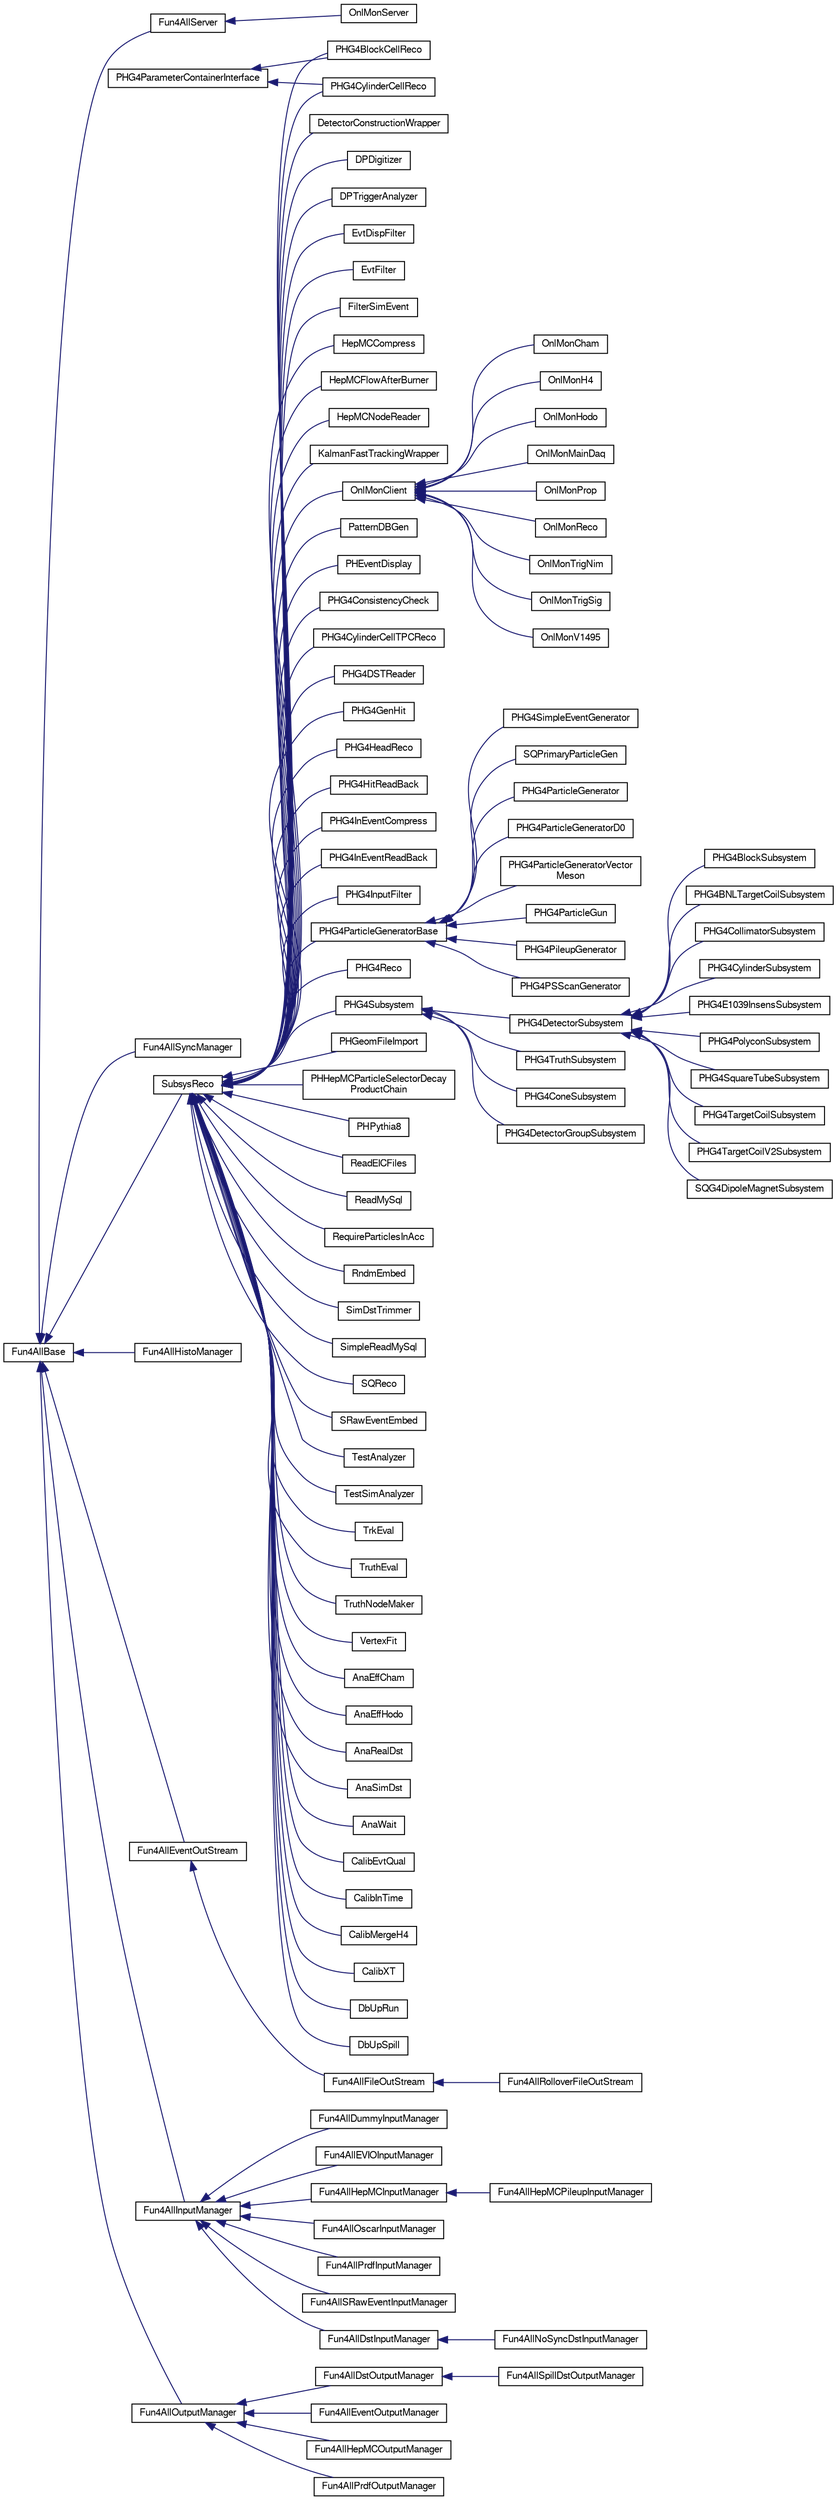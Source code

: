 digraph "Graphical Class Hierarchy"
{
  bgcolor="transparent";
  edge [fontname="FreeSans",fontsize="10",labelfontname="FreeSans",labelfontsize="10"];
  node [fontname="FreeSans",fontsize="10",shape=record];
  rankdir="LR";
  Node1 [label="Fun4AllBase",height=0.2,width=0.4,color="black",URL="$d5/dec/classFun4AllBase.html"];
  Node1 -> Node2 [dir="back",color="midnightblue",fontsize="10",style="solid",fontname="FreeSans"];
  Node2 [label="Fun4AllEventOutStream",height=0.2,width=0.4,color="black",URL="$dc/dab/classFun4AllEventOutStream.html"];
  Node2 -> Node3 [dir="back",color="midnightblue",fontsize="10",style="solid",fontname="FreeSans"];
  Node3 [label="Fun4AllFileOutStream",height=0.2,width=0.4,color="black",URL="$de/d50/classFun4AllFileOutStream.html"];
  Node3 -> Node4 [dir="back",color="midnightblue",fontsize="10",style="solid",fontname="FreeSans"];
  Node4 [label="Fun4AllRolloverFileOutStream",height=0.2,width=0.4,color="black",URL="$d0/dbe/classFun4AllRolloverFileOutStream.html"];
  Node1 -> Node5 [dir="back",color="midnightblue",fontsize="10",style="solid",fontname="FreeSans"];
  Node5 [label="Fun4AllHistoManager",height=0.2,width=0.4,color="black",URL="$d3/d96/classFun4AllHistoManager.html"];
  Node1 -> Node6 [dir="back",color="midnightblue",fontsize="10",style="solid",fontname="FreeSans"];
  Node6 [label="Fun4AllInputManager",height=0.2,width=0.4,color="black",URL="$d4/da9/classFun4AllInputManager.html"];
  Node6 -> Node7 [dir="back",color="midnightblue",fontsize="10",style="solid",fontname="FreeSans"];
  Node7 [label="Fun4AllDstInputManager",height=0.2,width=0.4,color="black",URL="$d7/d0b/classFun4AllDstInputManager.html"];
  Node7 -> Node8 [dir="back",color="midnightblue",fontsize="10",style="solid",fontname="FreeSans"];
  Node8 [label="Fun4AllNoSyncDstInputManager",height=0.2,width=0.4,color="black",URL="$dd/df1/classFun4AllNoSyncDstInputManager.html"];
  Node6 -> Node9 [dir="back",color="midnightblue",fontsize="10",style="solid",fontname="FreeSans"];
  Node9 [label="Fun4AllDummyInputManager",height=0.2,width=0.4,color="black",URL="$df/d43/classFun4AllDummyInputManager.html"];
  Node6 -> Node10 [dir="back",color="midnightblue",fontsize="10",style="solid",fontname="FreeSans"];
  Node10 [label="Fun4AllEVIOInputManager",height=0.2,width=0.4,color="black",URL="$d3/d97/classFun4AllEVIOInputManager.html"];
  Node6 -> Node11 [dir="back",color="midnightblue",fontsize="10",style="solid",fontname="FreeSans"];
  Node11 [label="Fun4AllHepMCInputManager",height=0.2,width=0.4,color="black",URL="$d6/d6f/classFun4AllHepMCInputManager.html"];
  Node11 -> Node12 [dir="back",color="midnightblue",fontsize="10",style="solid",fontname="FreeSans"];
  Node12 [label="Fun4AllHepMCPileupInputManager",height=0.2,width=0.4,color="black",URL="$de/d99/classFun4AllHepMCPileupInputManager.html"];
  Node6 -> Node13 [dir="back",color="midnightblue",fontsize="10",style="solid",fontname="FreeSans"];
  Node13 [label="Fun4AllOscarInputManager",height=0.2,width=0.4,color="black",URL="$db/d1f/classFun4AllOscarInputManager.html"];
  Node6 -> Node14 [dir="back",color="midnightblue",fontsize="10",style="solid",fontname="FreeSans"];
  Node14 [label="Fun4AllPrdfInputManager",height=0.2,width=0.4,color="black",URL="$da/dd8/classFun4AllPrdfInputManager.html"];
  Node6 -> Node15 [dir="back",color="midnightblue",fontsize="10",style="solid",fontname="FreeSans"];
  Node15 [label="Fun4AllSRawEventInputManager",height=0.2,width=0.4,color="black",URL="$d5/dd4/classFun4AllSRawEventInputManager.html"];
  Node1 -> Node16 [dir="back",color="midnightblue",fontsize="10",style="solid",fontname="FreeSans"];
  Node16 [label="Fun4AllOutputManager",height=0.2,width=0.4,color="black",URL="$d8/d77/classFun4AllOutputManager.html"];
  Node16 -> Node17 [dir="back",color="midnightblue",fontsize="10",style="solid",fontname="FreeSans"];
  Node17 [label="Fun4AllDstOutputManager",height=0.2,width=0.4,color="black",URL="$da/daa/classFun4AllDstOutputManager.html"];
  Node17 -> Node18 [dir="back",color="midnightblue",fontsize="10",style="solid",fontname="FreeSans"];
  Node18 [label="Fun4AllSpillDstOutputManager",height=0.2,width=0.4,color="black",URL="$df/d00/classFun4AllSpillDstOutputManager.html",tooltip="A Fun4All output manger that creates one DST file per spill group. "];
  Node16 -> Node19 [dir="back",color="midnightblue",fontsize="10",style="solid",fontname="FreeSans"];
  Node19 [label="Fun4AllEventOutputManager",height=0.2,width=0.4,color="black",URL="$d2/d4a/classFun4AllEventOutputManager.html"];
  Node16 -> Node20 [dir="back",color="midnightblue",fontsize="10",style="solid",fontname="FreeSans"];
  Node20 [label="Fun4AllHepMCOutputManager",height=0.2,width=0.4,color="black",URL="$d0/dec/classFun4AllHepMCOutputManager.html"];
  Node16 -> Node21 [dir="back",color="midnightblue",fontsize="10",style="solid",fontname="FreeSans"];
  Node21 [label="Fun4AllPrdfOutputManager",height=0.2,width=0.4,color="black",URL="$d6/dc8/classFun4AllPrdfOutputManager.html"];
  Node1 -> Node22 [dir="back",color="midnightblue",fontsize="10",style="solid",fontname="FreeSans"];
  Node22 [label="Fun4AllServer",height=0.2,width=0.4,color="black",URL="$da/d29/classFun4AllServer.html"];
  Node22 -> Node23 [dir="back",color="midnightblue",fontsize="10",style="solid",fontname="FreeSans"];
  Node23 [label="OnlMonServer",height=0.2,width=0.4,color="black",URL="$d8/d38/classOnlMonServer.html"];
  Node1 -> Node24 [dir="back",color="midnightblue",fontsize="10",style="solid",fontname="FreeSans"];
  Node24 [label="Fun4AllSyncManager",height=0.2,width=0.4,color="black",URL="$dd/ded/classFun4AllSyncManager.html"];
  Node1 -> Node25 [dir="back",color="midnightblue",fontsize="10",style="solid",fontname="FreeSans"];
  Node25 [label="SubsysReco",height=0.2,width=0.4,color="black",URL="$d0/d32/classSubsysReco.html"];
  Node25 -> Node26 [dir="back",color="midnightblue",fontsize="10",style="solid",fontname="FreeSans"];
  Node26 [label="AnaEffCham",height=0.2,width=0.4,color="black",URL="$db/d63/classAnaEffCham.html"];
  Node25 -> Node27 [dir="back",color="midnightblue",fontsize="10",style="solid",fontname="FreeSans"];
  Node27 [label="AnaEffHodo",height=0.2,width=0.4,color="black",URL="$db/d7d/classAnaEffHodo.html"];
  Node25 -> Node28 [dir="back",color="midnightblue",fontsize="10",style="solid",fontname="FreeSans"];
  Node28 [label="AnaRealDst",height=0.2,width=0.4,color="black",URL="$d0/d63/classAnaRealDst.html",tooltip="An example class to analyze the E1039 DST file. "];
  Node25 -> Node29 [dir="back",color="midnightblue",fontsize="10",style="solid",fontname="FreeSans"];
  Node29 [label="AnaSimDst",height=0.2,width=0.4,color="black",URL="$d1/d9e/classAnaSimDst.html",tooltip="An example class to analyze the simulated uDST file. "];
  Node25 -> Node30 [dir="back",color="midnightblue",fontsize="10",style="solid",fontname="FreeSans"];
  Node30 [label="AnaWait",height=0.2,width=0.4,color="black",URL="$d5/d60/classAnaWait.html"];
  Node25 -> Node31 [dir="back",color="midnightblue",fontsize="10",style="solid",fontname="FreeSans"];
  Node31 [label="CalibEvtQual",height=0.2,width=0.4,color="black",URL="$da/de3/classCalibEvtQual.html"];
  Node25 -> Node32 [dir="back",color="midnightblue",fontsize="10",style="solid",fontname="FreeSans"];
  Node32 [label="CalibInTime",height=0.2,width=0.4,color="black",URL="$d3/d98/classCalibInTime.html"];
  Node25 -> Node33 [dir="back",color="midnightblue",fontsize="10",style="solid",fontname="FreeSans"];
  Node33 [label="CalibMergeH4",height=0.2,width=0.4,color="black",URL="$df/d49/classCalibMergeH4.html"];
  Node25 -> Node34 [dir="back",color="midnightblue",fontsize="10",style="solid",fontname="FreeSans"];
  Node34 [label="CalibXT",height=0.2,width=0.4,color="black",URL="$da/dab/classCalibXT.html"];
  Node25 -> Node35 [dir="back",color="midnightblue",fontsize="10",style="solid",fontname="FreeSans"];
  Node35 [label="DbUpRun",height=0.2,width=0.4,color="black",URL="$d1/de7/classDbUpRun.html"];
  Node25 -> Node36 [dir="back",color="midnightblue",fontsize="10",style="solid",fontname="FreeSans"];
  Node36 [label="DbUpSpill",height=0.2,width=0.4,color="black",URL="$da/dbe/classDbUpSpill.html"];
  Node25 -> Node37 [dir="back",color="midnightblue",fontsize="10",style="solid",fontname="FreeSans"];
  Node37 [label="DetectorConstructionWrapper",height=0.2,width=0.4,color="black",URL="$d0/dbd/classDetectorConstructionWrapper.html"];
  Node25 -> Node38 [dir="back",color="midnightblue",fontsize="10",style="solid",fontname="FreeSans"];
  Node38 [label="DPDigitizer",height=0.2,width=0.4,color="black",URL="$d6/d98/classDPDigitizer.html"];
  Node25 -> Node39 [dir="back",color="midnightblue",fontsize="10",style="solid",fontname="FreeSans"];
  Node39 [label="DPTriggerAnalyzer",height=0.2,width=0.4,color="black",URL="$d8/dda/classDPTriggerAnalyzer.html"];
  Node25 -> Node40 [dir="back",color="midnightblue",fontsize="10",style="solid",fontname="FreeSans"];
  Node40 [label="EvtDispFilter",height=0.2,width=0.4,color="black",URL="$d2/df3/classEvtDispFilter.html"];
  Node25 -> Node41 [dir="back",color="midnightblue",fontsize="10",style="solid",fontname="FreeSans"];
  Node41 [label="EvtFilter",height=0.2,width=0.4,color="black",URL="$d1/dbd/classEvtFilter.html"];
  Node25 -> Node42 [dir="back",color="midnightblue",fontsize="10",style="solid",fontname="FreeSans"];
  Node42 [label="FilterSimEvent",height=0.2,width=0.4,color="black",URL="$d5/db4/classFilterSimEvent.html",tooltip="An example class to filter (simulated) events. "];
  Node25 -> Node43 [dir="back",color="midnightblue",fontsize="10",style="solid",fontname="FreeSans"];
  Node43 [label="HepMCCompress",height=0.2,width=0.4,color="black",URL="$d0/d7f/classHepMCCompress.html"];
  Node25 -> Node44 [dir="back",color="midnightblue",fontsize="10",style="solid",fontname="FreeSans"];
  Node44 [label="HepMCFlowAfterBurner",height=0.2,width=0.4,color="black",URL="$dd/d6c/classHepMCFlowAfterBurner.html",tooltip="this class does not seem to be used anymore. One need some work to revive it. "];
  Node25 -> Node45 [dir="back",color="midnightblue",fontsize="10",style="solid",fontname="FreeSans"];
  Node45 [label="HepMCNodeReader",height=0.2,width=0.4,color="black",URL="$db/d6c/classHepMCNodeReader.html"];
  Node25 -> Node46 [dir="back",color="midnightblue",fontsize="10",style="solid",fontname="FreeSans"];
  Node46 [label="KalmanFastTrackingWrapper",height=0.2,width=0.4,color="black",URL="$d4/dff/classKalmanFastTrackingWrapper.html"];
  Node25 -> Node47 [dir="back",color="midnightblue",fontsize="10",style="solid",fontname="FreeSans"];
  Node47 [label="OnlMonClient",height=0.2,width=0.4,color="black",URL="$d9/d62/classOnlMonClient.html",tooltip="Base class for the OnlMon subsystem module. "];
  Node47 -> Node48 [dir="back",color="midnightblue",fontsize="10",style="solid",fontname="FreeSans"];
  Node48 [label="OnlMonCham",height=0.2,width=0.4,color="black",URL="$db/d15/classOnlMonCham.html"];
  Node47 -> Node49 [dir="back",color="midnightblue",fontsize="10",style="solid",fontname="FreeSans"];
  Node49 [label="OnlMonH4",height=0.2,width=0.4,color="black",URL="$d2/d02/classOnlMonH4.html"];
  Node47 -> Node50 [dir="back",color="midnightblue",fontsize="10",style="solid",fontname="FreeSans"];
  Node50 [label="OnlMonHodo",height=0.2,width=0.4,color="black",URL="$d8/dc8/classOnlMonHodo.html"];
  Node47 -> Node51 [dir="back",color="midnightblue",fontsize="10",style="solid",fontname="FreeSans"];
  Node51 [label="OnlMonMainDaq",height=0.2,width=0.4,color="black",URL="$d8/d69/classOnlMonMainDaq.html",tooltip="OnlMonMainDaq. "];
  Node47 -> Node52 [dir="back",color="midnightblue",fontsize="10",style="solid",fontname="FreeSans"];
  Node52 [label="OnlMonProp",height=0.2,width=0.4,color="black",URL="$d7/dac/classOnlMonProp.html"];
  Node47 -> Node53 [dir="back",color="midnightblue",fontsize="10",style="solid",fontname="FreeSans"];
  Node53 [label="OnlMonReco",height=0.2,width=0.4,color="black",URL="$df/d73/classOnlMonReco.html"];
  Node47 -> Node54 [dir="back",color="midnightblue",fontsize="10",style="solid",fontname="FreeSans"];
  Node54 [label="OnlMonTrigNim",height=0.2,width=0.4,color="black",URL="$d2/d9d/classOnlMonTrigNim.html"];
  Node47 -> Node55 [dir="back",color="midnightblue",fontsize="10",style="solid",fontname="FreeSans"];
  Node55 [label="OnlMonTrigSig",height=0.2,width=0.4,color="black",URL="$dc/dae/classOnlMonTrigSig.html"];
  Node47 -> Node56 [dir="back",color="midnightblue",fontsize="10",style="solid",fontname="FreeSans"];
  Node56 [label="OnlMonV1495",height=0.2,width=0.4,color="black",URL="$d6/d41/classOnlMonV1495.html"];
  Node25 -> Node57 [dir="back",color="midnightblue",fontsize="10",style="solid",fontname="FreeSans"];
  Node57 [label="PatternDBGen",height=0.2,width=0.4,color="black",URL="$de/d1e/classPatternDBGen.html",tooltip="General purposed evaluation module. "];
  Node25 -> Node58 [dir="back",color="midnightblue",fontsize="10",style="solid",fontname="FreeSans"];
  Node58 [label="PHEventDisplay",height=0.2,width=0.4,color="black",URL="$d1/dce/classPHEventDisplay.html"];
  Node25 -> Node59 [dir="back",color="midnightblue",fontsize="10",style="solid",fontname="FreeSans"];
  Node59 [label="PHG4BlockCellReco",height=0.2,width=0.4,color="black",URL="$df/d5e/classPHG4BlockCellReco.html"];
  Node25 -> Node60 [dir="back",color="midnightblue",fontsize="10",style="solid",fontname="FreeSans"];
  Node60 [label="PHG4ConsistencyCheck",height=0.2,width=0.4,color="black",URL="$dc/d38/classPHG4ConsistencyCheck.html"];
  Node25 -> Node61 [dir="back",color="midnightblue",fontsize="10",style="solid",fontname="FreeSans"];
  Node61 [label="PHG4CylinderCellReco",height=0.2,width=0.4,color="black",URL="$d5/dd0/classPHG4CylinderCellReco.html"];
  Node25 -> Node62 [dir="back",color="midnightblue",fontsize="10",style="solid",fontname="FreeSans"];
  Node62 [label="PHG4CylinderCellTPCReco",height=0.2,width=0.4,color="black",URL="$dc/d94/classPHG4CylinderCellTPCReco.html"];
  Node25 -> Node63 [dir="back",color="midnightblue",fontsize="10",style="solid",fontname="FreeSans"];
  Node63 [label="PHG4DSTReader",height=0.2,width=0.4,color="black",URL="$d4/dc9/classPHG4DSTReader.html",tooltip="PHG4DSTReader save information from DST to an evaluator, which could include hit. particle..."];
  Node25 -> Node64 [dir="back",color="midnightblue",fontsize="10",style="solid",fontname="FreeSans"];
  Node64 [label="PHG4GenHit",height=0.2,width=0.4,color="black",URL="$d7/da4/classPHG4GenHit.html"];
  Node25 -> Node65 [dir="back",color="midnightblue",fontsize="10",style="solid",fontname="FreeSans"];
  Node65 [label="PHG4HeadReco",height=0.2,width=0.4,color="black",URL="$d2/d2e/classPHG4HeadReco.html"];
  Node25 -> Node66 [dir="back",color="midnightblue",fontsize="10",style="solid",fontname="FreeSans"];
  Node66 [label="PHG4HitReadBack",height=0.2,width=0.4,color="black",URL="$d8/de2/classPHG4HitReadBack.html"];
  Node25 -> Node67 [dir="back",color="midnightblue",fontsize="10",style="solid",fontname="FreeSans"];
  Node67 [label="PHG4InEventCompress",height=0.2,width=0.4,color="black",URL="$dc/d9a/classPHG4InEventCompress.html"];
  Node25 -> Node68 [dir="back",color="midnightblue",fontsize="10",style="solid",fontname="FreeSans"];
  Node68 [label="PHG4InEventReadBack",height=0.2,width=0.4,color="black",URL="$d8/ded/classPHG4InEventReadBack.html"];
  Node25 -> Node69 [dir="back",color="midnightblue",fontsize="10",style="solid",fontname="FreeSans"];
  Node69 [label="PHG4InputFilter",height=0.2,width=0.4,color="black",URL="$da/d36/classPHG4InputFilter.html"];
  Node25 -> Node70 [dir="back",color="midnightblue",fontsize="10",style="solid",fontname="FreeSans"];
  Node70 [label="PHG4ParticleGeneratorBase",height=0.2,width=0.4,color="black",URL="$d8/d78/classPHG4ParticleGeneratorBase.html"];
  Node70 -> Node71 [dir="back",color="midnightblue",fontsize="10",style="solid",fontname="FreeSans"];
  Node71 [label="PHG4ParticleGenerator",height=0.2,width=0.4,color="black",URL="$dd/d68/classPHG4ParticleGenerator.html"];
  Node70 -> Node72 [dir="back",color="midnightblue",fontsize="10",style="solid",fontname="FreeSans"];
  Node72 [label="PHG4ParticleGeneratorD0",height=0.2,width=0.4,color="black",URL="$d9/d78/classPHG4ParticleGeneratorD0.html"];
  Node70 -> Node73 [dir="back",color="midnightblue",fontsize="10",style="solid",fontname="FreeSans"];
  Node73 [label="PHG4ParticleGeneratorVector\lMeson",height=0.2,width=0.4,color="black",URL="$d7/dc3/classPHG4ParticleGeneratorVectorMeson.html"];
  Node70 -> Node74 [dir="back",color="midnightblue",fontsize="10",style="solid",fontname="FreeSans"];
  Node74 [label="PHG4ParticleGun",height=0.2,width=0.4,color="black",URL="$dd/d13/classPHG4ParticleGun.html"];
  Node70 -> Node75 [dir="back",color="midnightblue",fontsize="10",style="solid",fontname="FreeSans"];
  Node75 [label="PHG4PileupGenerator",height=0.2,width=0.4,color="black",URL="$dc/dbf/classPHG4PileupGenerator.html"];
  Node70 -> Node76 [dir="back",color="midnightblue",fontsize="10",style="solid",fontname="FreeSans"];
  Node76 [label="PHG4PSScanGenerator",height=0.2,width=0.4,color="black",URL="$de/d76/classPHG4PSScanGenerator.html"];
  Node70 -> Node77 [dir="back",color="midnightblue",fontsize="10",style="solid",fontname="FreeSans"];
  Node77 [label="PHG4SimpleEventGenerator",height=0.2,width=0.4,color="black",URL="$d5/df3/classPHG4SimpleEventGenerator.html"];
  Node70 -> Node78 [dir="back",color="midnightblue",fontsize="10",style="solid",fontname="FreeSans"];
  Node78 [label="SQPrimaryParticleGen",height=0.2,width=0.4,color="black",URL="$d4/d06/classSQPrimaryParticleGen.html"];
  Node25 -> Node79 [dir="back",color="midnightblue",fontsize="10",style="solid",fontname="FreeSans"];
  Node79 [label="PHG4Reco",height=0.2,width=0.4,color="black",URL="$d0/d78/classPHG4Reco.html",tooltip="Runs G4 as a subsystem. "];
  Node25 -> Node80 [dir="back",color="midnightblue",fontsize="10",style="solid",fontname="FreeSans"];
  Node80 [label="PHG4Subsystem",height=0.2,width=0.4,color="black",URL="$db/df7/classPHG4Subsystem.html"];
  Node80 -> Node81 [dir="back",color="midnightblue",fontsize="10",style="solid",fontname="FreeSans"];
  Node81 [label="PHG4ConeSubsystem",height=0.2,width=0.4,color="black",URL="$d8/d6e/classPHG4ConeSubsystem.html"];
  Node80 -> Node82 [dir="back",color="midnightblue",fontsize="10",style="solid",fontname="FreeSans"];
  Node82 [label="PHG4DetectorGroupSubsystem",height=0.2,width=0.4,color="black",URL="$d7/d7f/classPHG4DetectorGroupSubsystem.html"];
  Node80 -> Node83 [dir="back",color="midnightblue",fontsize="10",style="solid",fontname="FreeSans"];
  Node83 [label="PHG4DetectorSubsystem",height=0.2,width=0.4,color="black",URL="$d5/d29/classPHG4DetectorSubsystem.html"];
  Node83 -> Node84 [dir="back",color="midnightblue",fontsize="10",style="solid",fontname="FreeSans"];
  Node84 [label="PHG4BlockSubsystem",height=0.2,width=0.4,color="black",URL="$df/d14/classPHG4BlockSubsystem.html"];
  Node83 -> Node85 [dir="back",color="midnightblue",fontsize="10",style="solid",fontname="FreeSans"];
  Node85 [label="PHG4BNLTargetCoilSubsystem",height=0.2,width=0.4,color="black",URL="$d9/df7/classPHG4BNLTargetCoilSubsystem.html"];
  Node83 -> Node86 [dir="back",color="midnightblue",fontsize="10",style="solid",fontname="FreeSans"];
  Node86 [label="PHG4CollimatorSubsystem",height=0.2,width=0.4,color="black",URL="$de/d78/classPHG4CollimatorSubsystem.html"];
  Node83 -> Node87 [dir="back",color="midnightblue",fontsize="10",style="solid",fontname="FreeSans"];
  Node87 [label="PHG4CylinderSubsystem",height=0.2,width=0.4,color="black",URL="$db/dc5/classPHG4CylinderSubsystem.html"];
  Node83 -> Node88 [dir="back",color="midnightblue",fontsize="10",style="solid",fontname="FreeSans"];
  Node88 [label="PHG4E1039InsensSubsystem",height=0.2,width=0.4,color="black",URL="$d9/d43/classPHG4E1039InsensSubsystem.html"];
  Node83 -> Node89 [dir="back",color="midnightblue",fontsize="10",style="solid",fontname="FreeSans"];
  Node89 [label="PHG4PolyconSubsystem",height=0.2,width=0.4,color="black",URL="$d6/d12/classPHG4PolyconSubsystem.html"];
  Node83 -> Node90 [dir="back",color="midnightblue",fontsize="10",style="solid",fontname="FreeSans"];
  Node90 [label="PHG4SquareTubeSubsystem",height=0.2,width=0.4,color="black",URL="$d4/d2d/classPHG4SquareTubeSubsystem.html"];
  Node83 -> Node91 [dir="back",color="midnightblue",fontsize="10",style="solid",fontname="FreeSans"];
  Node91 [label="PHG4TargetCoilSubsystem",height=0.2,width=0.4,color="black",URL="$d8/d86/classPHG4TargetCoilSubsystem.html"];
  Node83 -> Node92 [dir="back",color="midnightblue",fontsize="10",style="solid",fontname="FreeSans"];
  Node92 [label="PHG4TargetCoilV2Subsystem",height=0.2,width=0.4,color="black",URL="$db/ddf/classPHG4TargetCoilV2Subsystem.html"];
  Node83 -> Node93 [dir="back",color="midnightblue",fontsize="10",style="solid",fontname="FreeSans"];
  Node93 [label="SQG4DipoleMagnetSubsystem",height=0.2,width=0.4,color="black",URL="$dc/d3f/classSQG4DipoleMagnetSubsystem.html"];
  Node80 -> Node94 [dir="back",color="midnightblue",fontsize="10",style="solid",fontname="FreeSans"];
  Node94 [label="PHG4TruthSubsystem",height=0.2,width=0.4,color="black",URL="$d5/d85/classPHG4TruthSubsystem.html"];
  Node25 -> Node95 [dir="back",color="midnightblue",fontsize="10",style="solid",fontname="FreeSans"];
  Node95 [label="PHGeomFileImport",height=0.2,width=0.4,color="black",URL="$de/d0f/classPHGeomFileImport.html",tooltip="Fun4All module to import TGeo ROOT Geometry at run time. "];
  Node25 -> Node96 [dir="back",color="midnightblue",fontsize="10",style="solid",fontname="FreeSans"];
  Node96 [label="PHHepMCParticleSelectorDecay\lProductChain",height=0.2,width=0.4,color="black",URL="$d5/d18/classPHHepMCParticleSelectorDecayProductChain.html"];
  Node25 -> Node97 [dir="back",color="midnightblue",fontsize="10",style="solid",fontname="FreeSans"];
  Node97 [label="PHPythia8",height=0.2,width=0.4,color="black",URL="$d9/d3a/classPHPythia8.html"];
  Node25 -> Node98 [dir="back",color="midnightblue",fontsize="10",style="solid",fontname="FreeSans"];
  Node98 [label="ReadEICFiles",height=0.2,width=0.4,color="black",URL="$d3/d49/classReadEICFiles.html"];
  Node25 -> Node99 [dir="back",color="midnightblue",fontsize="10",style="solid",fontname="FreeSans"];
  Node99 [label="ReadMySql",height=0.2,width=0.4,color="black",URL="$db/dda/classReadMySql.html"];
  Node25 -> Node100 [dir="back",color="midnightblue",fontsize="10",style="solid",fontname="FreeSans"];
  Node100 [label="RequireParticlesInAcc",height=0.2,width=0.4,color="black",URL="$da/d73/classRequireParticlesInAcc.html",tooltip="An SubsysReco module to select in-acceptance events. "];
  Node25 -> Node101 [dir="back",color="midnightblue",fontsize="10",style="solid",fontname="FreeSans"];
  Node101 [label="RndmEmbed",height=0.2,width=0.4,color="black",URL="$d9/d0c/classRndmEmbed.html"];
  Node25 -> Node102 [dir="back",color="midnightblue",fontsize="10",style="solid",fontname="FreeSans"];
  Node102 [label="SimDstTrimmer",height=0.2,width=0.4,color="black",URL="$de/d85/classSimDstTrimmer.html"];
  Node25 -> Node103 [dir="back",color="midnightblue",fontsize="10",style="solid",fontname="FreeSans"];
  Node103 [label="SimpleReadMySql",height=0.2,width=0.4,color="black",URL="$d0/d68/classSimpleReadMySql.html"];
  Node25 -> Node104 [dir="back",color="midnightblue",fontsize="10",style="solid",fontname="FreeSans"];
  Node104 [label="SQReco",height=0.2,width=0.4,color="black",URL="$df/df2/classSQReco.html"];
  Node25 -> Node105 [dir="back",color="midnightblue",fontsize="10",style="solid",fontname="FreeSans"];
  Node105 [label="SRawEventEmbed",height=0.2,width=0.4,color="black",URL="$d4/d36/classSRawEventEmbed.html"];
  Node25 -> Node106 [dir="back",color="midnightblue",fontsize="10",style="solid",fontname="FreeSans"];
  Node106 [label="TestAnalyzer",height=0.2,width=0.4,color="black",URL="$da/da5/classTestAnalyzer.html"];
  Node25 -> Node107 [dir="back",color="midnightblue",fontsize="10",style="solid",fontname="FreeSans"];
  Node107 [label="TestSimAnalyzer",height=0.2,width=0.4,color="black",URL="$d6/d20/classTestSimAnalyzer.html"];
  Node25 -> Node108 [dir="back",color="midnightblue",fontsize="10",style="solid",fontname="FreeSans"];
  Node108 [label="TrkEval",height=0.2,width=0.4,color="black",URL="$de/d2f/classTrkEval.html",tooltip="General purposed evaluation module. "];
  Node25 -> Node109 [dir="back",color="midnightblue",fontsize="10",style="solid",fontname="FreeSans"];
  Node109 [label="TruthEval",height=0.2,width=0.4,color="black",URL="$df/d39/classTruthEval.html"];
  Node25 -> Node110 [dir="back",color="midnightblue",fontsize="10",style="solid",fontname="FreeSans"];
  Node110 [label="TruthNodeMaker",height=0.2,width=0.4,color="black",URL="$dd/d44/classTruthNodeMaker.html",tooltip="An SubsysReco module to create a set of (compact) nodes for the simulation true info. "];
  Node25 -> Node111 [dir="back",color="midnightblue",fontsize="10",style="solid",fontname="FreeSans"];
  Node111 [label="VertexFit",height=0.2,width=0.4,color="black",URL="$d1/d13/classVertexFit.html"];
  Node112 [label="PHG4ParameterContainerInterface",height=0.2,width=0.4,color="black",URL="$d4/d69/classPHG4ParameterContainerInterface.html"];
  Node112 -> Node59 [dir="back",color="midnightblue",fontsize="10",style="solid",fontname="FreeSans"];
  Node112 -> Node61 [dir="back",color="midnightblue",fontsize="10",style="solid",fontname="FreeSans"];
}
